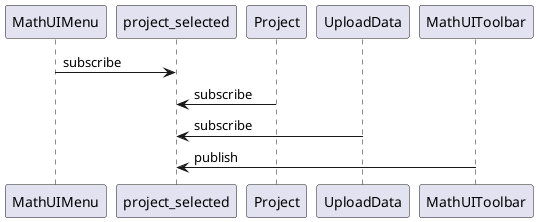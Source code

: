 @startuml
MathUIMenu -> project_selected:subscribe
Project -> project_selected:subscribe
UploadData ->  project_selected:subscribe
MathUIToolbar -> project_selected:publish
@enduml